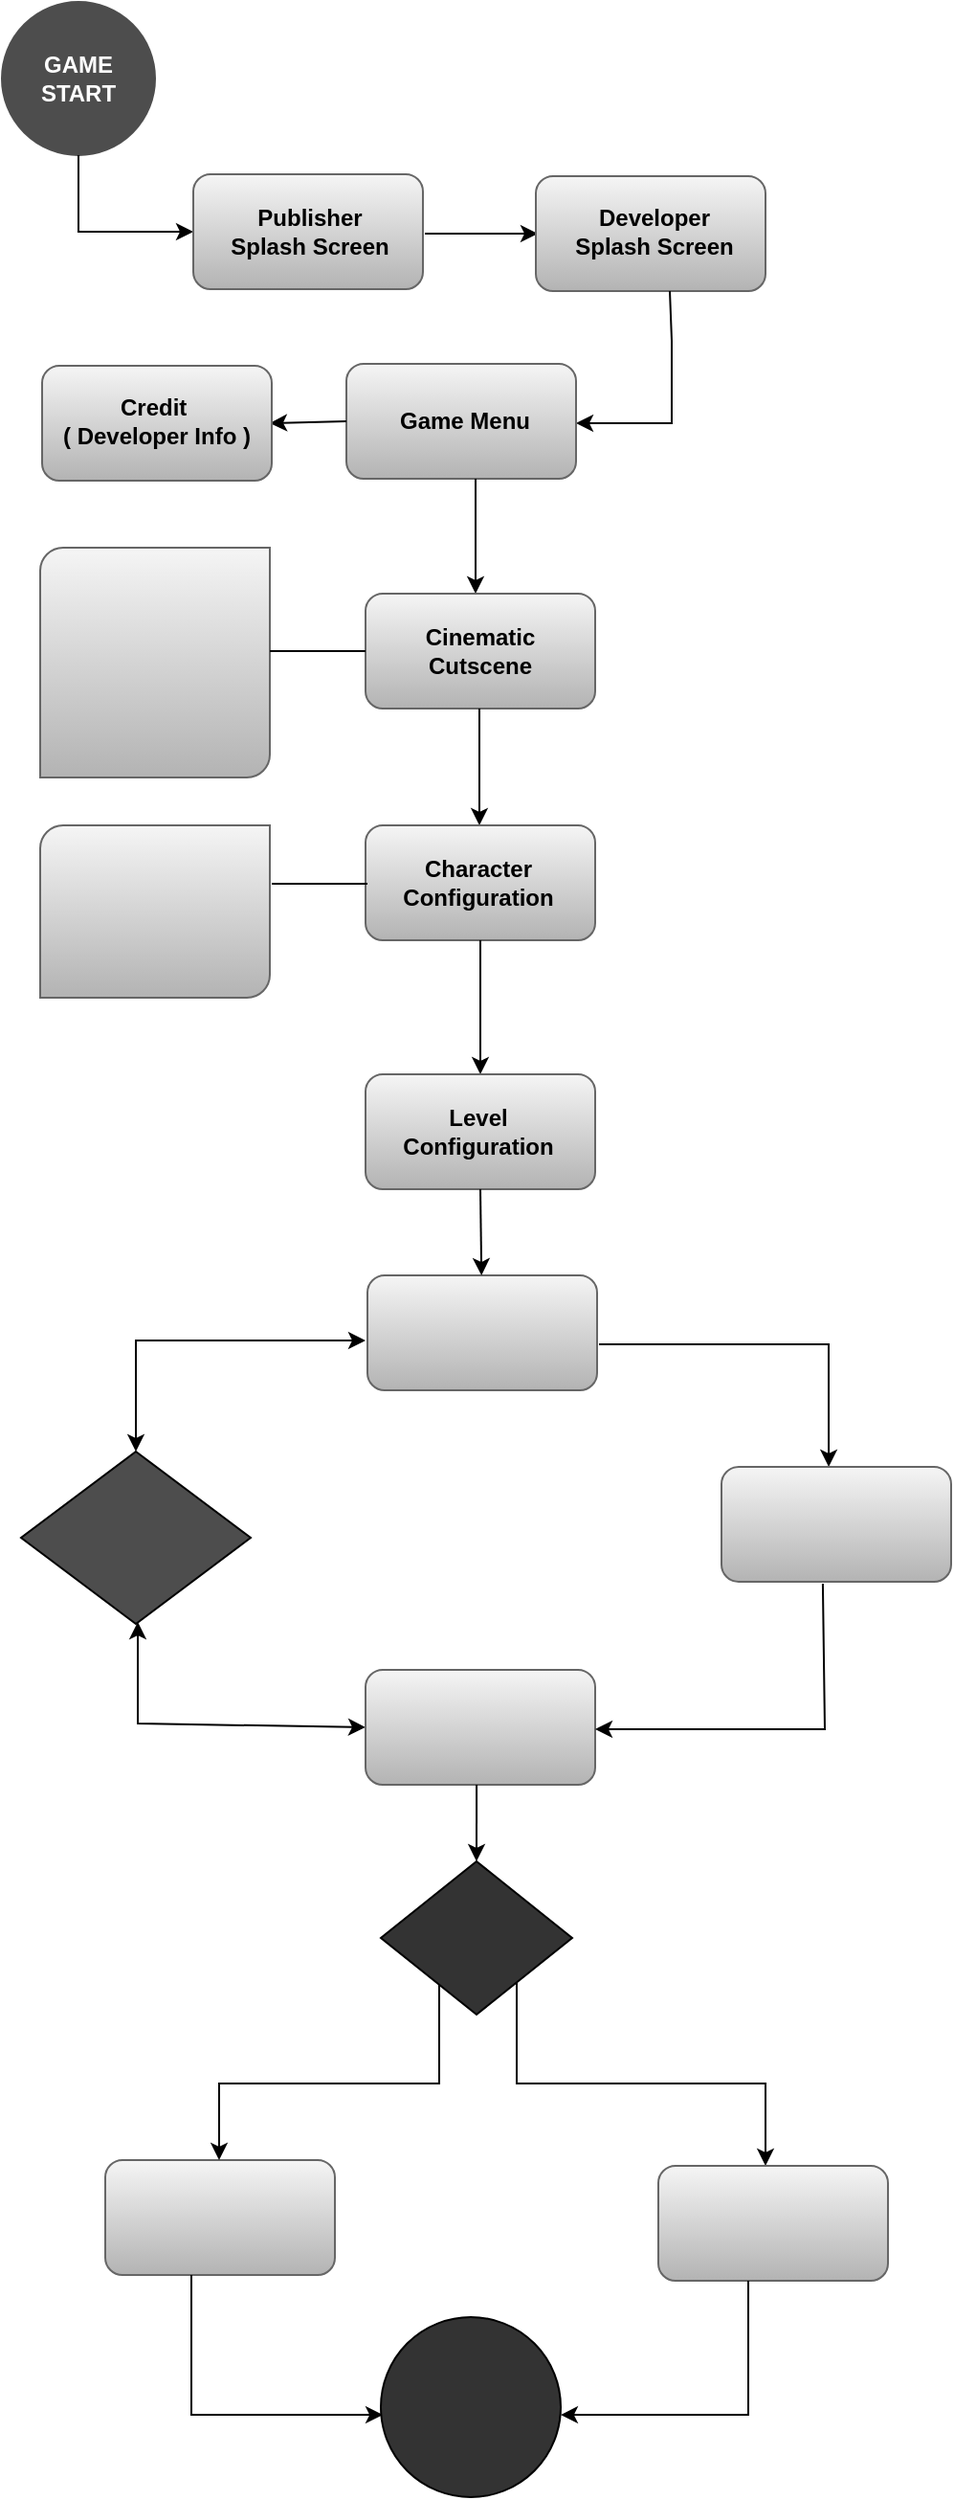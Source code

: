 <mxfile version="24.8.0">
  <diagram name="Page-1" id="uQy4rHHWJHLYaQFZTCpl">
    <mxGraphModel dx="1434" dy="780" grid="1" gridSize="10" guides="1" tooltips="1" connect="1" arrows="1" fold="1" page="1" pageScale="1" pageWidth="850" pageHeight="1100" math="0" shadow="0">
      <root>
        <mxCell id="0" />
        <mxCell id="1" parent="0" />
        <mxCell id="iuuY5qszwD7AiJu-uLty-1" value="" style="ellipse;whiteSpace=wrap;html=1;aspect=fixed;strokeColor=#4D4D4D;fillColor=#4D4D4D;" vertex="1" parent="1">
          <mxGeometry x="50" y="20" width="80" height="80" as="geometry" />
        </mxCell>
        <mxCell id="iuuY5qszwD7AiJu-uLty-2" value="" style="endArrow=classic;html=1;rounded=0;exitX=0.5;exitY=1;exitDx=0;exitDy=0;" edge="1" parent="1" source="iuuY5qszwD7AiJu-uLty-1">
          <mxGeometry width="50" height="50" relative="1" as="geometry">
            <mxPoint x="400" y="430" as="sourcePoint" />
            <mxPoint x="150" y="140" as="targetPoint" />
            <Array as="points">
              <mxPoint x="90" y="140" />
            </Array>
          </mxGeometry>
        </mxCell>
        <mxCell id="iuuY5qszwD7AiJu-uLty-3" value="" style="rounded=1;whiteSpace=wrap;html=1;fillColor=#f5f5f5;strokeColor=#666666;gradientColor=#b3b3b3;" vertex="1" parent="1">
          <mxGeometry x="150" y="110" width="120" height="60" as="geometry" />
        </mxCell>
        <mxCell id="iuuY5qszwD7AiJu-uLty-4" value="" style="endArrow=classic;html=1;rounded=0;exitX=1;exitY=0.5;exitDx=0;exitDy=0;entryX=0;entryY=0.5;entryDx=0;entryDy=0;" edge="1" parent="1">
          <mxGeometry width="50" height="50" relative="1" as="geometry">
            <mxPoint x="271" y="141" as="sourcePoint" />
            <mxPoint x="330" y="141" as="targetPoint" />
            <Array as="points">
              <mxPoint x="290" y="141" />
            </Array>
          </mxGeometry>
        </mxCell>
        <mxCell id="iuuY5qszwD7AiJu-uLty-5" value="" style="rounded=1;whiteSpace=wrap;html=1;fillColor=#f5f5f5;gradientColor=#b3b3b3;strokeColor=#666666;" vertex="1" parent="1">
          <mxGeometry x="329" y="111" width="120" height="60" as="geometry" />
        </mxCell>
        <mxCell id="iuuY5qszwD7AiJu-uLty-7" value="" style="endArrow=classic;html=1;rounded=0;exitX=0.65;exitY=1.067;exitDx=0;exitDy=0;exitPerimeter=0;" edge="1" parent="1">
          <mxGeometry width="50" height="50" relative="1" as="geometry">
            <mxPoint x="399" y="171.02" as="sourcePoint" />
            <mxPoint x="350" y="240" as="targetPoint" />
            <Array as="points">
              <mxPoint x="400" y="197" />
              <mxPoint x="400" y="240" />
            </Array>
          </mxGeometry>
        </mxCell>
        <mxCell id="iuuY5qszwD7AiJu-uLty-8" value="" style="rounded=1;whiteSpace=wrap;html=1;fillColor=#f5f5f5;gradientColor=#b3b3b3;strokeColor=#666666;" vertex="1" parent="1">
          <mxGeometry x="230" y="209" width="120" height="60" as="geometry" />
        </mxCell>
        <mxCell id="iuuY5qszwD7AiJu-uLty-9" value="" style="endArrow=classic;html=1;rounded=0;exitX=0;exitY=0.5;exitDx=0;exitDy=0;" edge="1" parent="1" source="iuuY5qszwD7AiJu-uLty-8">
          <mxGeometry width="50" height="50" relative="1" as="geometry">
            <mxPoint x="230" y="232" as="sourcePoint" />
            <mxPoint x="190" y="240" as="targetPoint" />
          </mxGeometry>
        </mxCell>
        <mxCell id="iuuY5qszwD7AiJu-uLty-10" value="" style="rounded=1;whiteSpace=wrap;html=1;fillColor=#f5f5f5;gradientColor=#b3b3b3;strokeColor=#666666;" vertex="1" parent="1">
          <mxGeometry x="71" y="210" width="120" height="60" as="geometry" />
        </mxCell>
        <mxCell id="iuuY5qszwD7AiJu-uLty-11" value="" style="endArrow=classic;html=1;rounded=0;" edge="1" parent="1">
          <mxGeometry width="50" height="50" relative="1" as="geometry">
            <mxPoint x="297.5" y="289" as="sourcePoint" />
            <mxPoint x="297.5" y="329" as="targetPoint" />
            <Array as="points">
              <mxPoint x="297.5" y="279" />
              <mxPoint x="297.5" y="269" />
            </Array>
          </mxGeometry>
        </mxCell>
        <mxCell id="iuuY5qszwD7AiJu-uLty-12" value="" style="rounded=1;whiteSpace=wrap;html=1;fillColor=#f5f5f5;gradientColor=#b3b3b3;strokeColor=#666666;" vertex="1" parent="1">
          <mxGeometry x="240" y="329" width="120" height="60" as="geometry" />
        </mxCell>
        <mxCell id="iuuY5qszwD7AiJu-uLty-13" value="" style="endArrow=classic;html=1;rounded=0;exitX=0.45;exitY=0.967;exitDx=0;exitDy=0;exitPerimeter=0;" edge="1" parent="1">
          <mxGeometry width="50" height="50" relative="1" as="geometry">
            <mxPoint x="299.5" y="389" as="sourcePoint" />
            <mxPoint x="299.5" y="450" as="targetPoint" />
          </mxGeometry>
        </mxCell>
        <mxCell id="iuuY5qszwD7AiJu-uLty-14" value="" style="rounded=1;whiteSpace=wrap;html=1;fillColor=#f5f5f5;gradientColor=#b3b3b3;strokeColor=#666666;" vertex="1" parent="1">
          <mxGeometry x="240" y="450" width="120" height="60" as="geometry" />
        </mxCell>
        <mxCell id="iuuY5qszwD7AiJu-uLty-16" value="" style="verticalLabelPosition=bottom;verticalAlign=top;html=1;shape=mxgraph.basic.diag_round_rect;dx=6;whiteSpace=wrap;fillColor=#f5f5f5;gradientColor=#b3b3b3;strokeColor=#666666;" vertex="1" parent="1">
          <mxGeometry x="70" y="305" width="120" height="120" as="geometry" />
        </mxCell>
        <mxCell id="iuuY5qszwD7AiJu-uLty-18" value="" style="endArrow=none;html=1;rounded=0;" edge="1" parent="1">
          <mxGeometry width="50" height="50" relative="1" as="geometry">
            <mxPoint x="190" y="359" as="sourcePoint" />
            <mxPoint x="240" y="359" as="targetPoint" />
            <Array as="points">
              <mxPoint x="220" y="359" />
            </Array>
          </mxGeometry>
        </mxCell>
        <mxCell id="iuuY5qszwD7AiJu-uLty-20" value="" style="verticalLabelPosition=bottom;verticalAlign=top;html=1;shape=mxgraph.basic.diag_round_rect;dx=6;whiteSpace=wrap;fillColor=#f5f5f5;gradientColor=#b3b3b3;strokeColor=#666666;" vertex="1" parent="1">
          <mxGeometry x="70" y="450" width="120" height="90" as="geometry" />
        </mxCell>
        <mxCell id="iuuY5qszwD7AiJu-uLty-22" value="" style="endArrow=none;html=1;rounded=0;exitX=1;exitY=0.322;exitDx=0;exitDy=0;exitPerimeter=0;" edge="1" parent="1">
          <mxGeometry width="50" height="50" relative="1" as="geometry">
            <mxPoint x="191" y="480.5" as="sourcePoint" />
            <mxPoint x="241" y="480.52" as="targetPoint" />
            <Array as="points" />
          </mxGeometry>
        </mxCell>
        <mxCell id="iuuY5qszwD7AiJu-uLty-24" value="" style="endArrow=classic;html=1;rounded=0;exitX=0.5;exitY=1;exitDx=0;exitDy=0;" edge="1" parent="1" source="iuuY5qszwD7AiJu-uLty-14">
          <mxGeometry width="50" height="50" relative="1" as="geometry">
            <mxPoint x="400" y="720" as="sourcePoint" />
            <mxPoint x="300" y="580" as="targetPoint" />
          </mxGeometry>
        </mxCell>
        <mxCell id="iuuY5qszwD7AiJu-uLty-25" value="" style="rounded=1;whiteSpace=wrap;html=1;fillColor=#f5f5f5;gradientColor=#b3b3b3;strokeColor=#666666;" vertex="1" parent="1">
          <mxGeometry x="240" y="580" width="120" height="60" as="geometry" />
        </mxCell>
        <mxCell id="iuuY5qszwD7AiJu-uLty-26" value="" style="endArrow=classic;html=1;rounded=0;exitX=1;exitY=0.5;exitDx=0;exitDy=0;entryX=0.417;entryY=0.033;entryDx=0;entryDy=0;entryPerimeter=0;" edge="1" parent="1">
          <mxGeometry width="50" height="50" relative="1" as="geometry">
            <mxPoint x="362" y="721" as="sourcePoint" />
            <mxPoint x="482.04" y="784.98" as="targetPoint" />
            <Array as="points">
              <mxPoint x="482" y="721" />
            </Array>
          </mxGeometry>
        </mxCell>
        <mxCell id="iuuY5qszwD7AiJu-uLty-27" value="" style="endArrow=classic;startArrow=classic;html=1;rounded=0;" edge="1" parent="1">
          <mxGeometry width="50" height="50" relative="1" as="geometry">
            <mxPoint x="120" y="777" as="sourcePoint" />
            <mxPoint x="240" y="719" as="targetPoint" />
            <Array as="points">
              <mxPoint x="120" y="719" />
            </Array>
          </mxGeometry>
        </mxCell>
        <mxCell id="iuuY5qszwD7AiJu-uLty-29" value="" style="rhombus;whiteSpace=wrap;html=1;fillColor=#4D4D4D;" vertex="1" parent="1">
          <mxGeometry x="60" y="777" width="120" height="90" as="geometry" />
        </mxCell>
        <mxCell id="iuuY5qszwD7AiJu-uLty-30" value="" style="endArrow=classic;startArrow=classic;html=1;rounded=0;entryX=0;entryY=0.5;entryDx=0;entryDy=0;" edge="1" parent="1" target="iuuY5qszwD7AiJu-uLty-31">
          <mxGeometry width="50" height="50" relative="1" as="geometry">
            <mxPoint x="121" y="866" as="sourcePoint" />
            <mxPoint x="241" y="921" as="targetPoint" />
            <Array as="points">
              <mxPoint x="121" y="919" />
            </Array>
          </mxGeometry>
        </mxCell>
        <mxCell id="iuuY5qszwD7AiJu-uLty-31" value="" style="rounded=1;whiteSpace=wrap;html=1;fillColor=#f5f5f5;gradientColor=#b3b3b3;strokeColor=#666666;" vertex="1" parent="1">
          <mxGeometry x="240" y="891" width="120" height="60" as="geometry" />
        </mxCell>
        <mxCell id="iuuY5qszwD7AiJu-uLty-32" value="" style="rounded=1;whiteSpace=wrap;html=1;fillColor=#f5f5f5;gradientColor=#b3b3b3;strokeColor=#666666;" vertex="1" parent="1">
          <mxGeometry x="426" y="785" width="120" height="60" as="geometry" />
        </mxCell>
        <mxCell id="iuuY5qszwD7AiJu-uLty-33" value="" style="endArrow=classic;html=1;rounded=0;exitX=0.658;exitY=0.967;exitDx=0;exitDy=0;exitPerimeter=0;" edge="1" parent="1">
          <mxGeometry width="50" height="50" relative="1" as="geometry">
            <mxPoint x="478.96" y="846" as="sourcePoint" />
            <mxPoint x="360" y="922" as="targetPoint" />
            <Array as="points">
              <mxPoint x="480" y="922" />
            </Array>
          </mxGeometry>
        </mxCell>
        <mxCell id="iuuY5qszwD7AiJu-uLty-34" value="" style="endArrow=classic;html=1;rounded=0;exitX=0.417;exitY=0.983;exitDx=0;exitDy=0;exitPerimeter=0;" edge="1" parent="1">
          <mxGeometry width="50" height="50" relative="1" as="geometry">
            <mxPoint x="298.04" y="950.98" as="sourcePoint" />
            <mxPoint x="298" y="991" as="targetPoint" />
          </mxGeometry>
        </mxCell>
        <mxCell id="iuuY5qszwD7AiJu-uLty-35" value="" style="rhombus;whiteSpace=wrap;html=1;fillColor=#333333;" vertex="1" parent="1">
          <mxGeometry x="248" y="991" width="100" height="80" as="geometry" />
        </mxCell>
        <mxCell id="iuuY5qszwD7AiJu-uLty-36" value="" style="endArrow=classic;html=1;rounded=0;exitX=0.82;exitY=0.613;exitDx=0;exitDy=0;exitPerimeter=0;" edge="1" parent="1">
          <mxGeometry width="50" height="50" relative="1" as="geometry">
            <mxPoint x="319" y="1054.04" as="sourcePoint" />
            <mxPoint x="449" y="1150" as="targetPoint" />
            <Array as="points">
              <mxPoint x="319" y="1107" />
              <mxPoint x="449" y="1107" />
            </Array>
          </mxGeometry>
        </mxCell>
        <mxCell id="iuuY5qszwD7AiJu-uLty-38" value="" style="rounded=1;whiteSpace=wrap;html=1;fillColor=#f5f5f5;gradientColor=#b3b3b3;strokeColor=#666666;" vertex="1" parent="1">
          <mxGeometry x="393" y="1150" width="120" height="60" as="geometry" />
        </mxCell>
        <mxCell id="iuuY5qszwD7AiJu-uLty-39" value="" style="rounded=1;whiteSpace=wrap;html=1;fillColor=#f5f5f5;gradientColor=#b3b3b3;strokeColor=#666666;" vertex="1" parent="1">
          <mxGeometry x="104" y="1147" width="120" height="60" as="geometry" />
        </mxCell>
        <mxCell id="iuuY5qszwD7AiJu-uLty-40" value="" style="endArrow=classic;html=1;rounded=0;exitX=0.215;exitY=0.613;exitDx=0;exitDy=0;exitPerimeter=0;" edge="1" parent="1">
          <mxGeometry width="50" height="50" relative="1" as="geometry">
            <mxPoint x="278.5" y="1055.04" as="sourcePoint" />
            <mxPoint x="163.5" y="1147" as="targetPoint" />
            <Array as="points">
              <mxPoint x="278.5" y="1107" />
              <mxPoint x="163.5" y="1107" />
              <mxPoint x="163.5" y="1137" />
            </Array>
          </mxGeometry>
        </mxCell>
        <mxCell id="iuuY5qszwD7AiJu-uLty-41" value="" style="endArrow=classic;html=1;rounded=0;entryX=0.872;entryY=0.543;entryDx=0;entryDy=0;entryPerimeter=0;" edge="1" parent="1">
          <mxGeometry width="50" height="50" relative="1" as="geometry">
            <mxPoint x="440" y="1210" as="sourcePoint" />
            <mxPoint x="341.968" y="1280.042" as="targetPoint" />
            <Array as="points">
              <mxPoint x="440" y="1240" />
              <mxPoint x="440" y="1280" />
            </Array>
          </mxGeometry>
        </mxCell>
        <mxCell id="iuuY5qszwD7AiJu-uLty-42" value="" style="endArrow=classic;html=1;rounded=0;entryX=0.128;entryY=0.543;entryDx=0;entryDy=0;entryPerimeter=0;" edge="1" parent="1">
          <mxGeometry width="50" height="50" relative="1" as="geometry">
            <mxPoint x="149" y="1207" as="sourcePoint" />
            <mxPoint x="249.032" y="1280.042" as="targetPoint" />
            <Array as="points">
              <mxPoint x="149" y="1280" />
            </Array>
          </mxGeometry>
        </mxCell>
        <mxCell id="iuuY5qszwD7AiJu-uLty-43" value="" style="ellipse;whiteSpace=wrap;html=1;aspect=fixed;fillColor=#333333;" vertex="1" parent="1">
          <mxGeometry x="248" y="1229" width="94" height="94" as="geometry" />
        </mxCell>
        <mxCell id="iuuY5qszwD7AiJu-uLty-47" value="&lt;font color=&quot;#ffffff&quot;&gt;&lt;b&gt;GAME START&lt;/b&gt;&lt;/font&gt;" style="text;html=1;align=center;verticalAlign=middle;whiteSpace=wrap;rounded=0;" vertex="1" parent="1">
          <mxGeometry x="60" y="45" width="60" height="30" as="geometry" />
        </mxCell>
        <mxCell id="iuuY5qszwD7AiJu-uLty-48" value="&lt;b&gt;Publisher Splash Screen&lt;/b&gt;" style="text;html=1;align=center;verticalAlign=middle;whiteSpace=wrap;rounded=0;" vertex="1" parent="1">
          <mxGeometry x="166" y="125" width="90" height="30" as="geometry" />
        </mxCell>
        <mxCell id="iuuY5qszwD7AiJu-uLty-49" value="&lt;b&gt;Developer Splash Screen&lt;/b&gt;" style="text;html=1;align=center;verticalAlign=middle;whiteSpace=wrap;rounded=0;" vertex="1" parent="1">
          <mxGeometry x="346" y="125" width="90" height="30" as="geometry" />
        </mxCell>
        <mxCell id="iuuY5qszwD7AiJu-uLty-50" value="&lt;b&gt;Game Menu&lt;/b&gt;" style="text;html=1;align=center;verticalAlign=middle;whiteSpace=wrap;rounded=0;" vertex="1" parent="1">
          <mxGeometry x="257" y="224" width="70" height="30" as="geometry" />
        </mxCell>
        <mxCell id="iuuY5qszwD7AiJu-uLty-51" value="&lt;b&gt;Credit&amp;nbsp;&lt;/b&gt;&lt;div&gt;&lt;b&gt;( Developer Info )&lt;/b&gt;&lt;/div&gt;" style="text;html=1;align=center;verticalAlign=middle;whiteSpace=wrap;rounded=0;" vertex="1" parent="1">
          <mxGeometry x="71" y="224" width="120" height="30" as="geometry" />
        </mxCell>
        <mxCell id="iuuY5qszwD7AiJu-uLty-52" value="&lt;b&gt;Cinematic Cutscene&lt;/b&gt;" style="text;html=1;align=center;verticalAlign=middle;whiteSpace=wrap;rounded=0;" vertex="1" parent="1">
          <mxGeometry x="270" y="344" width="60" height="30" as="geometry" />
        </mxCell>
        <mxCell id="iuuY5qszwD7AiJu-uLty-53" value="&lt;b&gt;Character Configuration&lt;/b&gt;" style="text;html=1;align=center;verticalAlign=middle;whiteSpace=wrap;rounded=0;" vertex="1" parent="1">
          <mxGeometry x="269" y="465" width="60" height="30" as="geometry" />
        </mxCell>
        <mxCell id="iuuY5qszwD7AiJu-uLty-54" value="&lt;b&gt;Level Configuration&lt;/b&gt;" style="text;html=1;align=center;verticalAlign=middle;whiteSpace=wrap;rounded=0;" vertex="1" parent="1">
          <mxGeometry x="269" y="595" width="60" height="30" as="geometry" />
        </mxCell>
        <mxCell id="iuuY5qszwD7AiJu-uLty-55" value="" style="rounded=1;whiteSpace=wrap;html=1;fillColor=#f5f5f5;gradientColor=#b3b3b3;strokeColor=#666666;" vertex="1" parent="1">
          <mxGeometry x="241" y="685" width="120" height="60" as="geometry" />
        </mxCell>
        <mxCell id="iuuY5qszwD7AiJu-uLty-57" value="" style="endArrow=classic;html=1;rounded=0;exitX=0.5;exitY=1;exitDx=0;exitDy=0;" edge="1" parent="1" source="iuuY5qszwD7AiJu-uLty-25" target="iuuY5qszwD7AiJu-uLty-55">
          <mxGeometry width="50" height="50" relative="1" as="geometry">
            <mxPoint x="410" y="580" as="sourcePoint" />
            <mxPoint x="299" y="685" as="targetPoint" />
          </mxGeometry>
        </mxCell>
      </root>
    </mxGraphModel>
  </diagram>
</mxfile>
